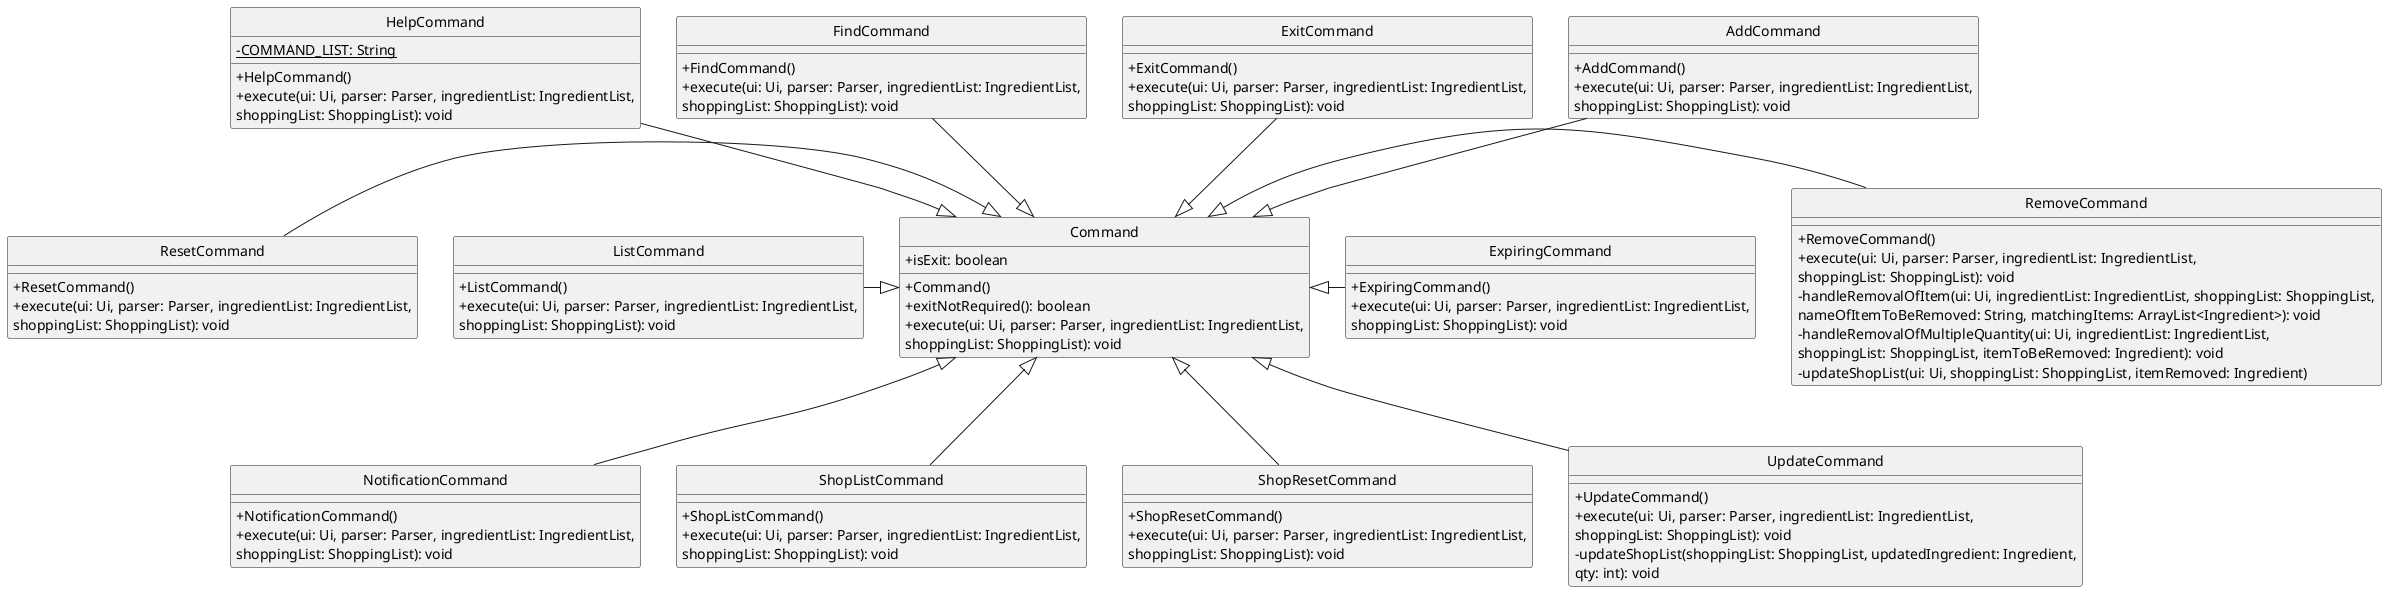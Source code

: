 @startuml
'https://plantuml.com/class-diagram
hide circle
skinparam classAttributeIconSize 0

class Command
class AddCommand
class ExitCommand
class FindCommand
class HelpCommand
class ListCommand
class ResetCommand
class RemoveCommand
class ExpiringCommand
class NotificationCommand
class ShopListCommand
class ShopResetCommand
class UpdateCommand

Command <|-up- AddCommand
Command <|-up- ExitCommand
Command <|-up- FindCommand
Command <|-up- HelpCommand
Command <|-left- ListCommand
Command <|-left- ResetCommand
Command <|-right- RemoveCommand
Command <|-right- ExpiringCommand
Command <|-down- NotificationCommand
Command <|-down- ShopListCommand
Command <|-down- ShopResetCommand
Command <|-down- UpdateCommand

class Command {
+isExit: boolean
+Command()
+exitNotRequired(): boolean
+execute(ui: Ui, parser: Parser, ingredientList: IngredientList,
shoppingList: ShoppingList): void
}

class AddCommand {
+AddCommand()
+execute(ui: Ui, parser: Parser, ingredientList: IngredientList,
 shoppingList: ShoppingList): void
}

class ExitCommand {
+ExitCommand()
+execute(ui: Ui, parser: Parser, ingredientList: IngredientList,
 shoppingList: ShoppingList): void
}

class FindCommand {
+FindCommand()
+execute(ui: Ui, parser: Parser, ingredientList: IngredientList,
 shoppingList: ShoppingList): void
}

class HelpCommand {
- {static} COMMAND_LIST: String
+HelpCommand()
+execute(ui: Ui, parser: Parser, ingredientList: IngredientList,
 shoppingList: ShoppingList): void
}

class ListCommand {
+ListCommand()
+execute(ui: Ui, parser: Parser, ingredientList: IngredientList,
shoppingList: ShoppingList): void
}

class ResetCommand {
+ResetCommand()
+execute(ui: Ui, parser: Parser, ingredientList: IngredientList,
 shoppingList: ShoppingList): void
}

class RemoveCommand {
+RemoveCommand()
+execute(ui: Ui, parser: Parser, ingredientList: IngredientList,
 shoppingList: ShoppingList): void
-handleRemovalOfItem(ui: Ui, ingredientList: IngredientList, shoppingList: ShoppingList,
 nameOfItemToBeRemoved: String, matchingItems: ArrayList<Ingredient>): void
-handleRemovalOfMultipleQuantity(ui: Ui, ingredientList: IngredientList,
 shoppingList: ShoppingList, itemToBeRemoved: Ingredient): void
-updateShopList(ui: Ui, shoppingList: ShoppingList, itemRemoved: Ingredient)
}

class ExpiringCommand {
+ExpiringCommand()
+execute(ui: Ui, parser: Parser, ingredientList: IngredientList,
 shoppingList: ShoppingList): void
}

class NotificationCommand {
+NotificationCommand()
+execute(ui: Ui, parser: Parser, ingredientList: IngredientList,
 shoppingList: ShoppingList): void
}

class ShopListCommand {
+ShopListCommand()
+execute(ui: Ui, parser: Parser, ingredientList: IngredientList,
 shoppingList: ShoppingList): void
}

class ShopResetCommand {
+ShopResetCommand()
+execute(ui: Ui, parser: Parser, ingredientList: IngredientList,
 shoppingList: ShoppingList): void
}

class UpdateCommand {
+UpdateCommand()
+execute(ui: Ui, parser: Parser, ingredientList: IngredientList,
 shoppingList: ShoppingList): void
-updateShopList(shoppingList: ShoppingList, updatedIngredient: Ingredient,
 qty: int): void
}

@enduml